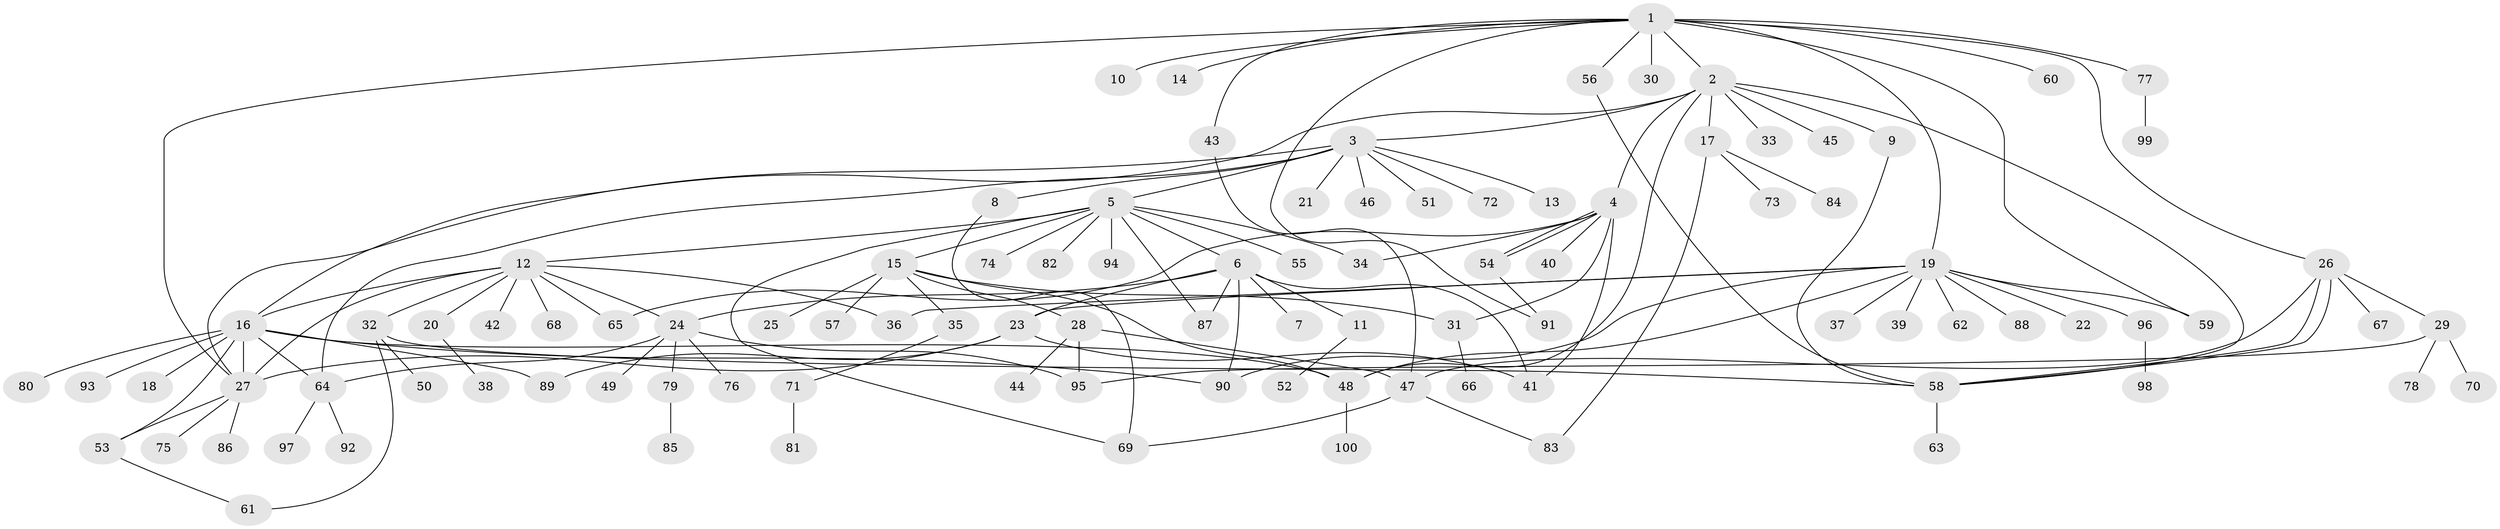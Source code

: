 // Generated by graph-tools (version 1.1) at 2025/11/02/21/25 10:11:09]
// undirected, 100 vertices, 138 edges
graph export_dot {
graph [start="1"]
  node [color=gray90,style=filled];
  1;
  2;
  3;
  4;
  5;
  6;
  7;
  8;
  9;
  10;
  11;
  12;
  13;
  14;
  15;
  16;
  17;
  18;
  19;
  20;
  21;
  22;
  23;
  24;
  25;
  26;
  27;
  28;
  29;
  30;
  31;
  32;
  33;
  34;
  35;
  36;
  37;
  38;
  39;
  40;
  41;
  42;
  43;
  44;
  45;
  46;
  47;
  48;
  49;
  50;
  51;
  52;
  53;
  54;
  55;
  56;
  57;
  58;
  59;
  60;
  61;
  62;
  63;
  64;
  65;
  66;
  67;
  68;
  69;
  70;
  71;
  72;
  73;
  74;
  75;
  76;
  77;
  78;
  79;
  80;
  81;
  82;
  83;
  84;
  85;
  86;
  87;
  88;
  89;
  90;
  91;
  92;
  93;
  94;
  95;
  96;
  97;
  98;
  99;
  100;
  1 -- 2;
  1 -- 10;
  1 -- 14;
  1 -- 19;
  1 -- 26;
  1 -- 27;
  1 -- 30;
  1 -- 43;
  1 -- 56;
  1 -- 59;
  1 -- 60;
  1 -- 77;
  1 -- 91;
  2 -- 3;
  2 -- 4;
  2 -- 9;
  2 -- 16;
  2 -- 17;
  2 -- 33;
  2 -- 45;
  2 -- 48;
  2 -- 58;
  3 -- 5;
  3 -- 8;
  3 -- 13;
  3 -- 21;
  3 -- 27;
  3 -- 46;
  3 -- 51;
  3 -- 64;
  3 -- 72;
  4 -- 31;
  4 -- 34;
  4 -- 40;
  4 -- 41;
  4 -- 54;
  4 -- 54;
  4 -- 65;
  5 -- 6;
  5 -- 12;
  5 -- 15;
  5 -- 34;
  5 -- 55;
  5 -- 69;
  5 -- 74;
  5 -- 82;
  5 -- 87;
  5 -- 94;
  6 -- 7;
  6 -- 11;
  6 -- 23;
  6 -- 24;
  6 -- 41;
  6 -- 87;
  6 -- 90;
  8 -- 69;
  9 -- 58;
  11 -- 52;
  12 -- 16;
  12 -- 20;
  12 -- 24;
  12 -- 27;
  12 -- 32;
  12 -- 36;
  12 -- 42;
  12 -- 65;
  12 -- 68;
  15 -- 25;
  15 -- 28;
  15 -- 31;
  15 -- 35;
  15 -- 48;
  15 -- 57;
  16 -- 18;
  16 -- 27;
  16 -- 48;
  16 -- 53;
  16 -- 64;
  16 -- 80;
  16 -- 89;
  16 -- 90;
  16 -- 93;
  17 -- 73;
  17 -- 83;
  17 -- 84;
  19 -- 22;
  19 -- 23;
  19 -- 36;
  19 -- 37;
  19 -- 39;
  19 -- 48;
  19 -- 59;
  19 -- 62;
  19 -- 88;
  19 -- 90;
  19 -- 96;
  20 -- 38;
  23 -- 27;
  23 -- 41;
  23 -- 89;
  24 -- 49;
  24 -- 64;
  24 -- 76;
  24 -- 79;
  24 -- 95;
  26 -- 29;
  26 -- 47;
  26 -- 58;
  26 -- 58;
  26 -- 67;
  27 -- 53;
  27 -- 75;
  27 -- 86;
  28 -- 44;
  28 -- 47;
  28 -- 95;
  29 -- 70;
  29 -- 78;
  29 -- 95;
  31 -- 66;
  32 -- 50;
  32 -- 58;
  32 -- 61;
  35 -- 71;
  43 -- 47;
  47 -- 69;
  47 -- 83;
  48 -- 100;
  53 -- 61;
  54 -- 91;
  56 -- 58;
  58 -- 63;
  64 -- 92;
  64 -- 97;
  71 -- 81;
  77 -- 99;
  79 -- 85;
  96 -- 98;
}
